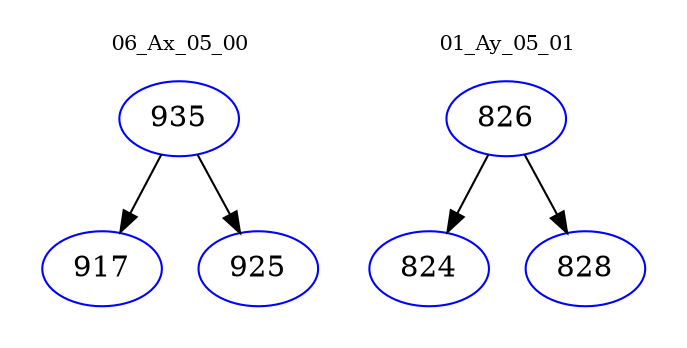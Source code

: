 digraph{
subgraph cluster_0 {
color = white
label = "06_Ax_05_00";
fontsize=10;
T0_935 [label="935", color="blue"]
T0_935 -> T0_917 [color="black"]
T0_917 [label="917", color="blue"]
T0_935 -> T0_925 [color="black"]
T0_925 [label="925", color="blue"]
}
subgraph cluster_1 {
color = white
label = "01_Ay_05_01";
fontsize=10;
T1_826 [label="826", color="blue"]
T1_826 -> T1_824 [color="black"]
T1_824 [label="824", color="blue"]
T1_826 -> T1_828 [color="black"]
T1_828 [label="828", color="blue"]
}
}
